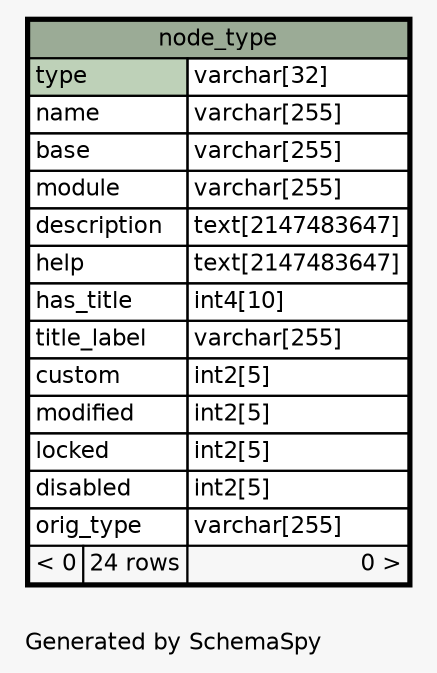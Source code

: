 // dot 2.30.1 on Mac OS X 10.8.3
// SchemaSpy rev 590
digraph "oneDegreeRelationshipsDiagram" {
  graph [
    rankdir="RL"
    bgcolor="#f7f7f7"
    label="\nGenerated by SchemaSpy"
    labeljust="l"
    nodesep="0.18"
    ranksep="0.46"
    fontname="Helvetica"
    fontsize="11"
  ];
  node [
    fontname="Helvetica"
    fontsize="11"
    shape="plaintext"
  ];
  edge [
    arrowsize="0.8"
  ];
  "node_type" [
    label=<
    <TABLE BORDER="2" CELLBORDER="1" CELLSPACING="0" BGCOLOR="#ffffff">
      <TR><TD COLSPAN="3" BGCOLOR="#9bab96" ALIGN="CENTER">node_type</TD></TR>
      <TR><TD PORT="type" COLSPAN="2" BGCOLOR="#bed1b8" ALIGN="LEFT">type</TD><TD PORT="type.type" ALIGN="LEFT">varchar[32]</TD></TR>
      <TR><TD PORT="name" COLSPAN="2" ALIGN="LEFT">name</TD><TD PORT="name.type" ALIGN="LEFT">varchar[255]</TD></TR>
      <TR><TD PORT="base" COLSPAN="2" ALIGN="LEFT">base</TD><TD PORT="base.type" ALIGN="LEFT">varchar[255]</TD></TR>
      <TR><TD PORT="module" COLSPAN="2" ALIGN="LEFT">module</TD><TD PORT="module.type" ALIGN="LEFT">varchar[255]</TD></TR>
      <TR><TD PORT="description" COLSPAN="2" ALIGN="LEFT">description</TD><TD PORT="description.type" ALIGN="LEFT">text[2147483647]</TD></TR>
      <TR><TD PORT="help" COLSPAN="2" ALIGN="LEFT">help</TD><TD PORT="help.type" ALIGN="LEFT">text[2147483647]</TD></TR>
      <TR><TD PORT="has_title" COLSPAN="2" ALIGN="LEFT">has_title</TD><TD PORT="has_title.type" ALIGN="LEFT">int4[10]</TD></TR>
      <TR><TD PORT="title_label" COLSPAN="2" ALIGN="LEFT">title_label</TD><TD PORT="title_label.type" ALIGN="LEFT">varchar[255]</TD></TR>
      <TR><TD PORT="custom" COLSPAN="2" ALIGN="LEFT">custom</TD><TD PORT="custom.type" ALIGN="LEFT">int2[5]</TD></TR>
      <TR><TD PORT="modified" COLSPAN="2" ALIGN="LEFT">modified</TD><TD PORT="modified.type" ALIGN="LEFT">int2[5]</TD></TR>
      <TR><TD PORT="locked" COLSPAN="2" ALIGN="LEFT">locked</TD><TD PORT="locked.type" ALIGN="LEFT">int2[5]</TD></TR>
      <TR><TD PORT="disabled" COLSPAN="2" ALIGN="LEFT">disabled</TD><TD PORT="disabled.type" ALIGN="LEFT">int2[5]</TD></TR>
      <TR><TD PORT="orig_type" COLSPAN="2" ALIGN="LEFT">orig_type</TD><TD PORT="orig_type.type" ALIGN="LEFT">varchar[255]</TD></TR>
      <TR><TD ALIGN="LEFT" BGCOLOR="#f7f7f7">&lt; 0</TD><TD ALIGN="RIGHT" BGCOLOR="#f7f7f7">24 rows</TD><TD ALIGN="RIGHT" BGCOLOR="#f7f7f7">0 &gt;</TD></TR>
    </TABLE>>
    URL="node_type.html"
    tooltip="node_type"
  ];
}
